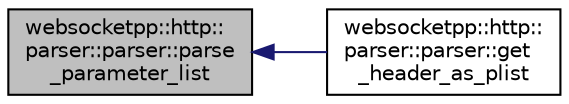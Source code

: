 digraph "websocketpp::http::parser::parser::parse_parameter_list"
{
  edge [fontname="Helvetica",fontsize="10",labelfontname="Helvetica",labelfontsize="10"];
  node [fontname="Helvetica",fontsize="10",shape=record];
  rankdir="LR";
  Node33 [label="websocketpp::http::\lparser::parser::parse\l_parameter_list",height=0.2,width=0.4,color="black", fillcolor="grey75", style="filled", fontcolor="black"];
  Node33 -> Node34 [dir="back",color="midnightblue",fontsize="10",style="solid"];
  Node34 [label="websocketpp::http::\lparser::parser::get\l_header_as_plist",height=0.2,width=0.4,color="black", fillcolor="white", style="filled",URL="$classwebsocketpp_1_1http_1_1parser_1_1parser.html#a42ab85c14bef2028d1e6f050af1140ce",tooltip="Extract an HTTP parameter list from a parser header. "];
}
